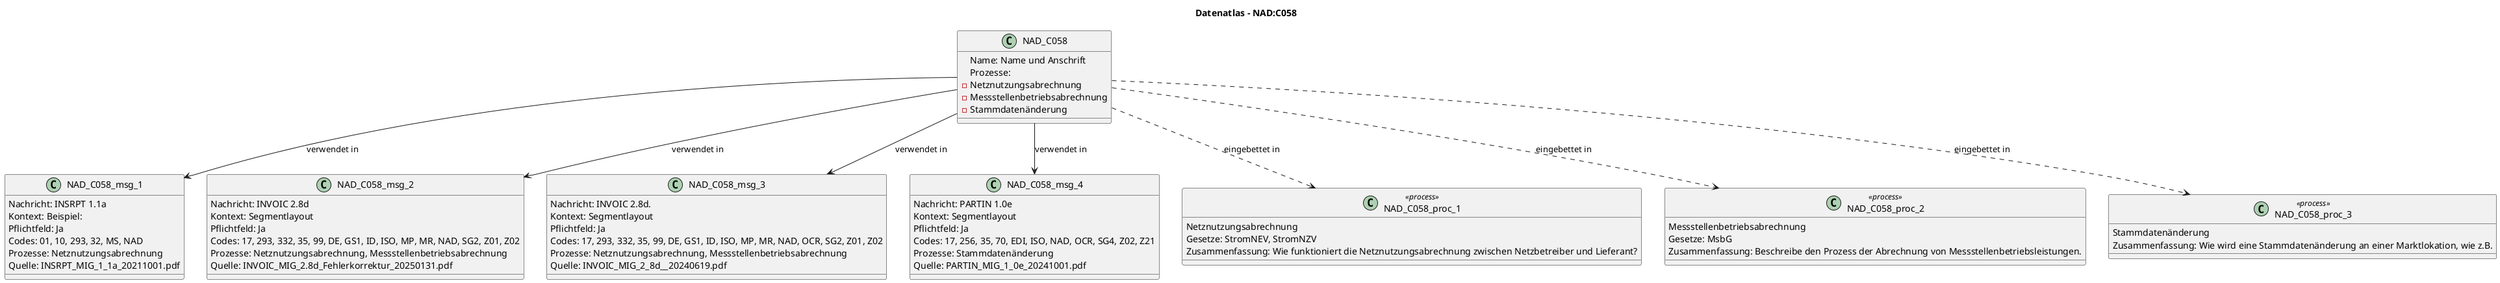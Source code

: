 @startuml
title Datenatlas – NAD:C058
class NAD_C058 {
  Name: Name und Anschrift
  Prozesse:
    - Netznutzungsabrechnung
    - Messstellenbetriebsabrechnung
    - Stammdatenänderung
}
class NAD_C058_msg_1 {
  Nachricht: INSRPT 1.1a
  Kontext: Beispiel:
  Pflichtfeld: Ja
  Codes: 01, 10, 293, 32, MS, NAD
  Prozesse: Netznutzungsabrechnung
  Quelle: INSRPT_MIG_1_1a_20211001.pdf
}
NAD_C058 --> NAD_C058_msg_1 : verwendet in
class NAD_C058_msg_2 {
  Nachricht: INVOIC 2.8d
  Kontext: Segmentlayout
  Pflichtfeld: Ja
  Codes: 17, 293, 332, 35, 99, DE, GS1, ID, ISO, MP, MR, NAD, SG2, Z01, Z02
  Prozesse: Netznutzungsabrechnung, Messstellenbetriebsabrechnung
  Quelle: INVOIC_MIG_2.8d_Fehlerkorrektur_20250131.pdf
}
NAD_C058 --> NAD_C058_msg_2 : verwendet in
class NAD_C058_msg_3 {
  Nachricht: INVOIC 2.8d.
  Kontext: Segmentlayout
  Pflichtfeld: Ja
  Codes: 17, 293, 332, 35, 99, DE, GS1, ID, ISO, MP, MR, NAD, OCR, SG2, Z01, Z02
  Prozesse: Netznutzungsabrechnung, Messstellenbetriebsabrechnung
  Quelle: INVOIC_MIG_2_8d__20240619.pdf
}
NAD_C058 --> NAD_C058_msg_3 : verwendet in
class NAD_C058_msg_4 {
  Nachricht: PARTIN 1.0e
  Kontext: Segmentlayout
  Pflichtfeld: Ja
  Codes: 17, 256, 35, 70, EDI, ISO, NAD, OCR, SG4, Z02, Z21
  Prozesse: Stammdatenänderung
  Quelle: PARTIN_MIG_1_0e_20241001.pdf
}
NAD_C058 --> NAD_C058_msg_4 : verwendet in
class NAD_C058_proc_1 <<process>> {
  Netznutzungsabrechnung
  Gesetze: StromNEV, StromNZV
  Zusammenfassung: Wie funktioniert die Netznutzungsabrechnung zwischen Netzbetreiber und Lieferant?
}
NAD_C058 ..> NAD_C058_proc_1 : eingebettet in
class NAD_C058_proc_2 <<process>> {
  Messstellenbetriebsabrechnung
  Gesetze: MsbG
  Zusammenfassung: Beschreibe den Prozess der Abrechnung von Messstellenbetriebsleistungen.
}
NAD_C058 ..> NAD_C058_proc_2 : eingebettet in
class NAD_C058_proc_3 <<process>> {
  Stammdatenänderung
  Zusammenfassung: Wie wird eine Stammdatenänderung an einer Marktlokation, wie z.B.
}
NAD_C058 ..> NAD_C058_proc_3 : eingebettet in
@enduml